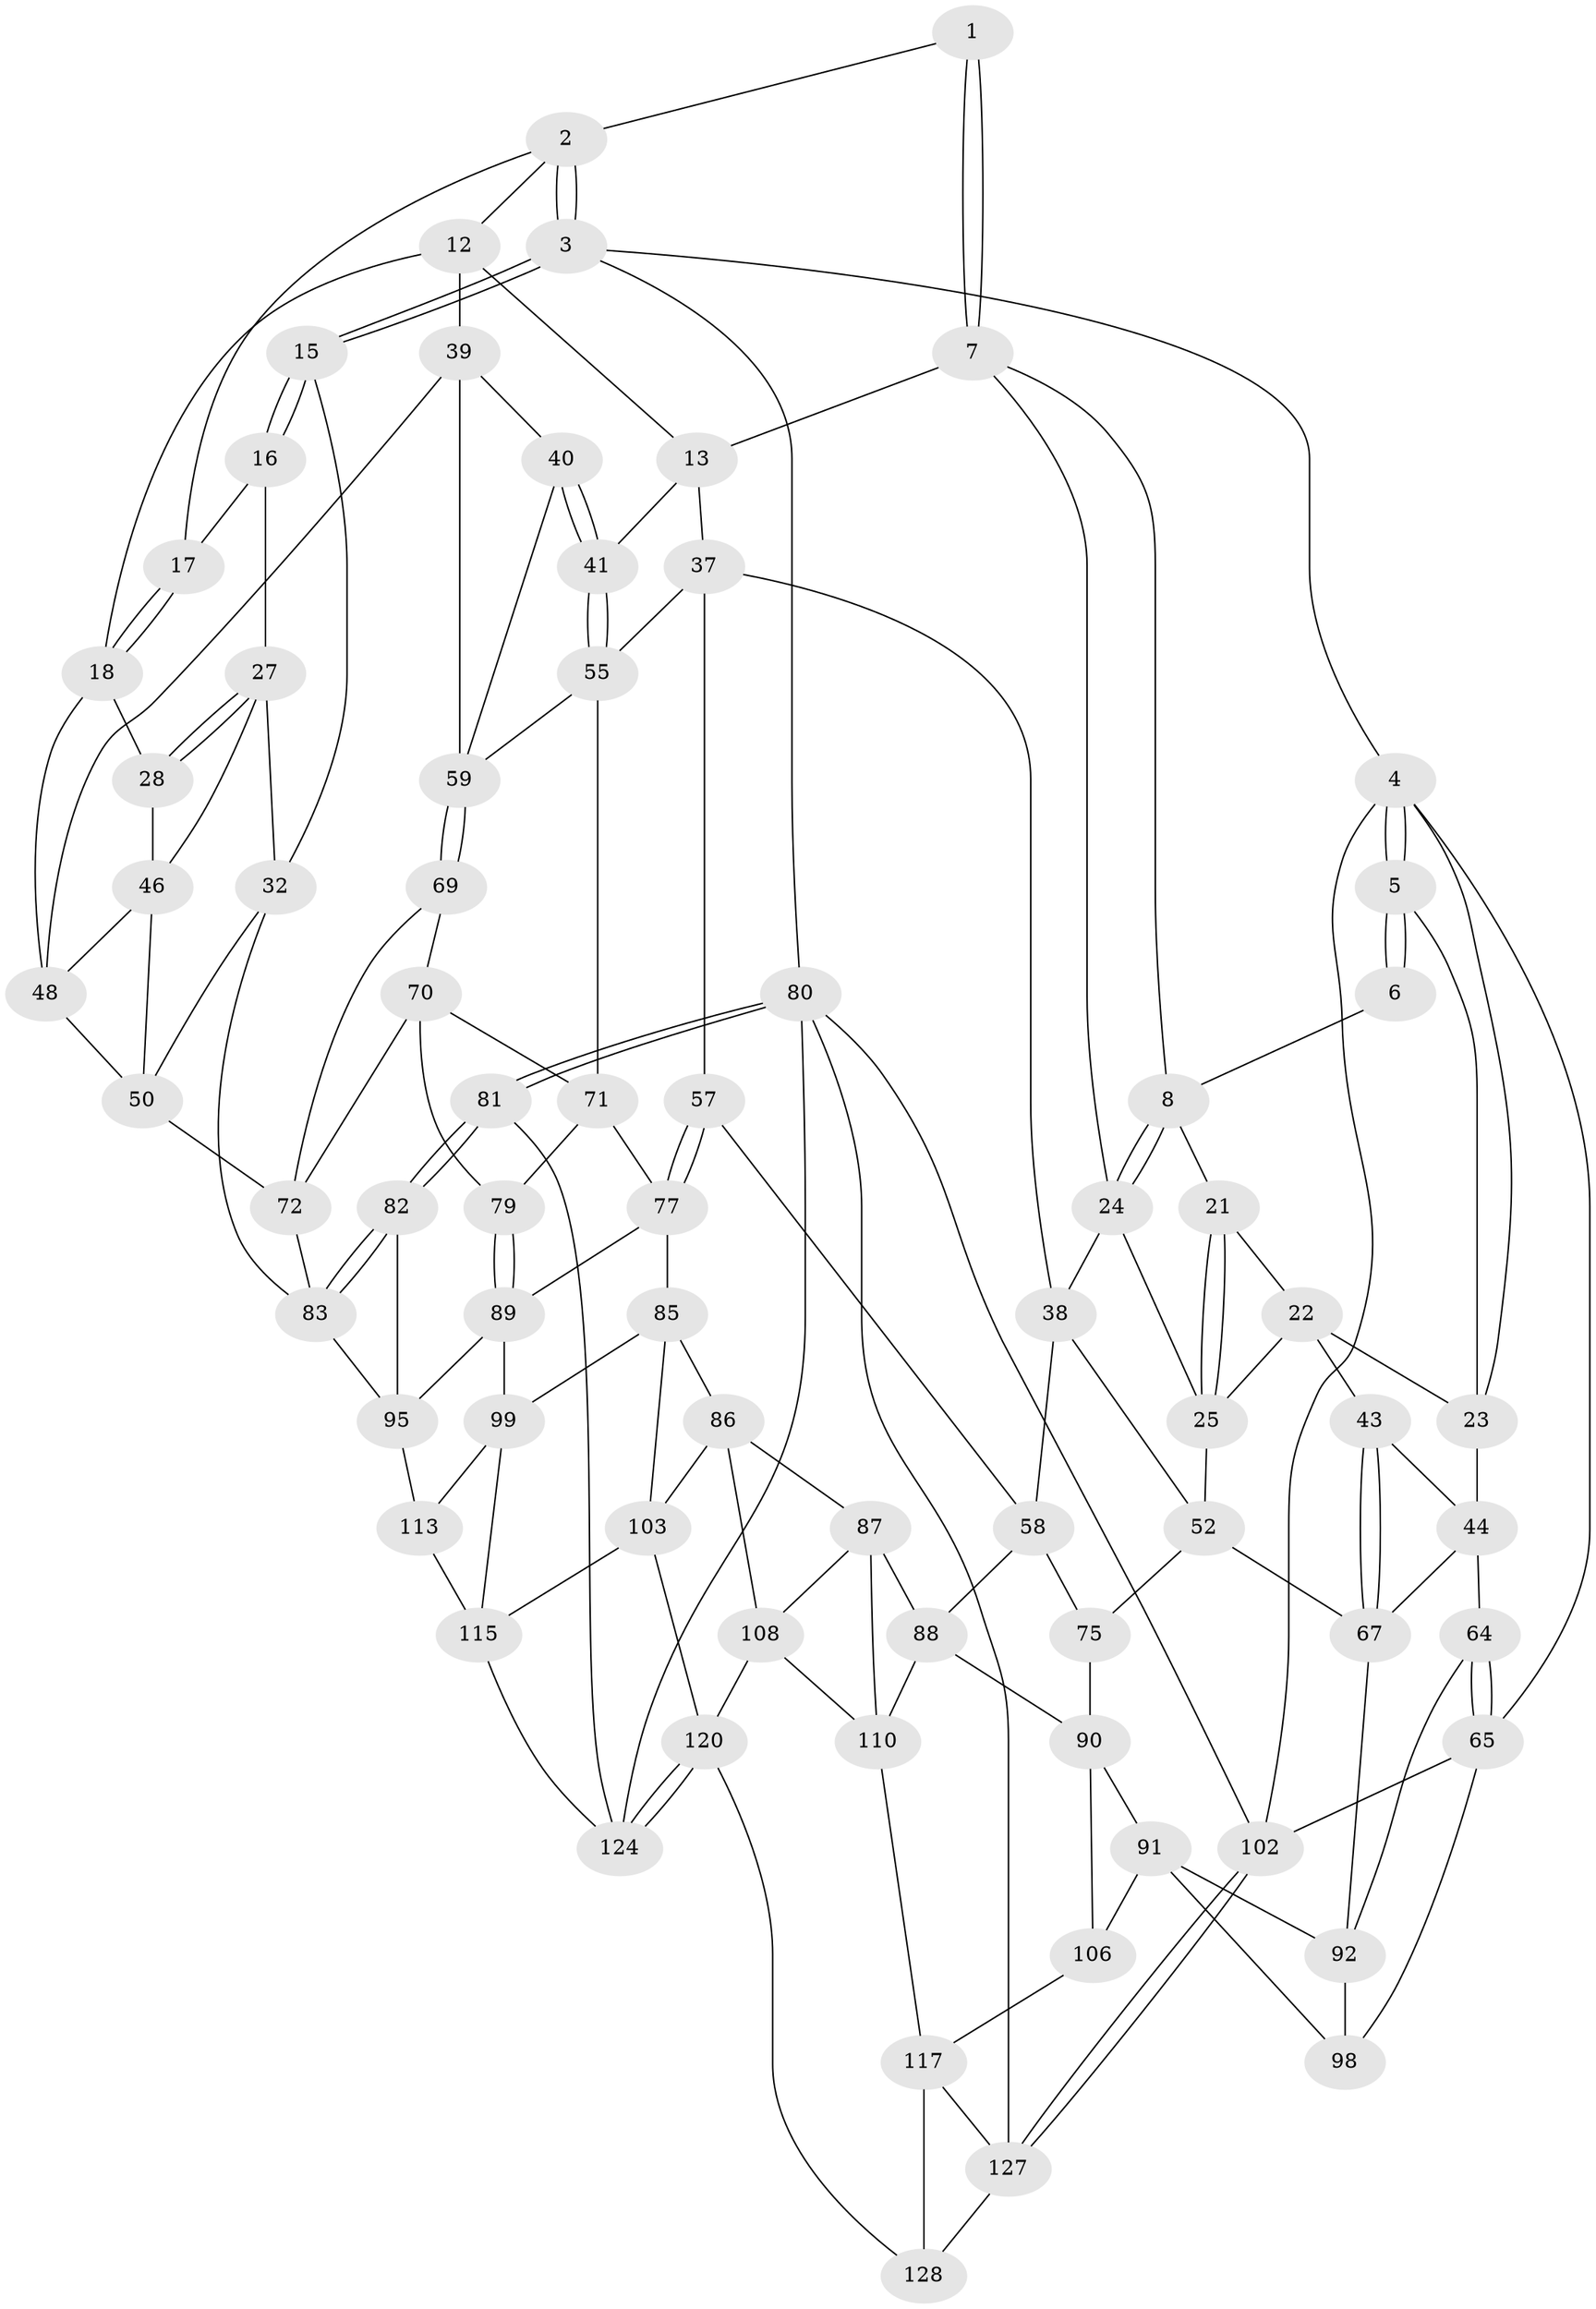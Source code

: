 // original degree distribution, {3: 0.015384615384615385, 4: 0.23076923076923078, 6: 0.2153846153846154, 5: 0.5384615384615384}
// Generated by graph-tools (version 1.1) at 2025/11/02/27/25 16:11:52]
// undirected, 74 vertices, 159 edges
graph export_dot {
graph [start="1"]
  node [color=gray90,style=filled];
  1 [pos="+0.5709967204451669+0"];
  2 [pos="+0.8873496799759595+0",super="+11"];
  3 [pos="+1+0"];
  4 [pos="+0+0",super="+35"];
  5 [pos="+0+0",super="+20"];
  6 [pos="+0.2777081352265023+0",super="+10"];
  7 [pos="+0.5376559308475749+0.09880007018921405",super="+14"];
  8 [pos="+0.3222419374088601+0.06841617132659503",super="+9"];
  12 [pos="+0.6609889708274639+0.1418245043130455",super="+19"];
  13 [pos="+0.5980073640017944+0.13830415607531868",super="+36"];
  15 [pos="+1+0",super="+30"];
  16 [pos="+0.8945219388715118+0.12897031967665237",super="+26"];
  17 [pos="+0.8551179543729235+0.07566113737102496"];
  18 [pos="+0.7599119289656344+0.24888753122955648",super="+29"];
  21 [pos="+0.23417422947767214+0.15938904795793662"];
  22 [pos="+0.20515200351876756+0.19661282136459687",super="+42"];
  23 [pos="+0.107084079892647+0.16204852741659664",super="+34"];
  24 [pos="+0.36488549774138934+0.22889154901779413",super="+33"];
  25 [pos="+0.35017489502976545+0.23980426253136033",super="+45"];
  27 [pos="+0.9062120918476921+0.15551708182786328",super="+31"];
  28 [pos="+0.8681044446449903+0.23294320201156998"];
  32 [pos="+1+0.14687053004155098",super="+49"];
  37 [pos="+0.5101835457854647+0.3053156990541625",super="+56"];
  38 [pos="+0.46053647067312053+0.29254040645417434",super="+51"];
  39 [pos="+0.7527354529401115+0.259233515336878",super="+54"];
  40 [pos="+0.7304462362553755+0.2873539735193747"];
  41 [pos="+0.6390150316231211+0.3191404751691504"];
  43 [pos="+0.2242293069839057+0.3160895446056956"];
  44 [pos="+0.1152764335918538+0.329181229519854",super="+63"];
  46 [pos="+0.9538809048095092+0.2623961249486199",super="+47"];
  48 [pos="+0.8852825509017529+0.32741776331511535",super="+53"];
  50 [pos="+1+0.449163528272922",super="+61"];
  52 [pos="+0.3438210892261803+0.3737523142963565",super="+66"];
  55 [pos="+0.6006014621808435+0.42189598958786945",super="+62"];
  57 [pos="+0.5848942952564318+0.44455537311842486"];
  58 [pos="+0.45117851285985805+0.46168019889637646",super="+74"];
  59 [pos="+0.8106562526394904+0.40341272252411625",super="+60"];
  64 [pos="+0+0.41333048409230483"];
  65 [pos="+0+0.40707179363696544",super="+101"];
  67 [pos="+0.22038439845685753+0.4804353998003571",super="+68"];
  69 [pos="+0.7899971178867584+0.42427257203714175"];
  70 [pos="+0.7646130973663022+0.4253223086773456",super="+78"];
  71 [pos="+0.7567729102846646+0.4240268407382885",super="+76"];
  72 [pos="+0.8652186500635327+0.5524373258170443",super="+73"];
  75 [pos="+0.34338697758212966+0.5474743909218456"];
  77 [pos="+0.5906010554888982+0.45373199310829077",super="+84"];
  79 [pos="+0.7529523019226744+0.5567183356460856"];
  80 [pos="+1+1",super="+130"];
  81 [pos="+1+1",super="+125"];
  82 [pos="+1+0.6752402609113939",super="+119"];
  83 [pos="+1+0.5896415466334092",super="+94"];
  85 [pos="+0.5980146525687008+0.5766467149746574",super="+100"];
  86 [pos="+0.5078385974704649+0.6041928132525892",super="+104"];
  87 [pos="+0.4105432885531006+0.5962172664117625",super="+109"];
  88 [pos="+0.3933215466453437+0.5854449207660077",super="+107"];
  89 [pos="+0.7350423760389657+0.5698666460001995",super="+96"];
  90 [pos="+0.214357105140782+0.6153119319767335",super="+105"];
  91 [pos="+0.18969346933120723+0.5880269808141179",super="+97"];
  92 [pos="+0.15268049473546763+0.5247677225921469",super="+93"];
  95 [pos="+0.8242956217153761+0.7121271560370408",super="+112"];
  98 [pos="+0+0.7872017711972482"];
  99 [pos="+0.6650947872329039+0.6990305706924413",super="+114"];
  102 [pos="+0+1"];
  103 [pos="+0.5876922154196148+0.7244949099946232",super="+116"];
  106 [pos="+0.18810868365779485+0.7468139019166337"];
  108 [pos="+0.5320326438704976+0.744504237758254",super="+122"];
  110 [pos="+0.40865262755348863+0.8293367071454352",super="+111"];
  113 [pos="+0.7381787103356243+0.8060927307329943"];
  115 [pos="+0.6552347641113276+0.7970044091328939",super="+123"];
  117 [pos="+0.3807321993139219+0.8631793240297799",super="+118"];
  120 [pos="+0.6166948012070145+0.9090624129054322",super="+121"];
  124 [pos="+0.6241304957764378+0.9175708431314245",super="+126"];
  127 [pos="+0.13104288950350906+1",super="+129"];
  128 [pos="+0.4576598141847831+0.9119735983587034"];
  1 -- 2;
  1 -- 7;
  1 -- 7;
  2 -- 3;
  2 -- 3;
  2 -- 17;
  2 -- 12;
  3 -- 4;
  3 -- 15;
  3 -- 15;
  3 -- 80;
  4 -- 5;
  4 -- 5;
  4 -- 102;
  4 -- 65;
  4 -- 23;
  5 -- 6;
  5 -- 6;
  5 -- 23;
  6 -- 8;
  7 -- 8;
  7 -- 24;
  7 -- 13;
  8 -- 24;
  8 -- 24;
  8 -- 21;
  12 -- 13;
  12 -- 18;
  12 -- 39;
  13 -- 41;
  13 -- 37;
  15 -- 16 [weight=2];
  15 -- 16;
  15 -- 32;
  16 -- 17;
  16 -- 27;
  17 -- 18;
  17 -- 18;
  18 -- 48;
  18 -- 28;
  21 -- 22;
  21 -- 25;
  21 -- 25;
  22 -- 23;
  22 -- 43;
  22 -- 25;
  23 -- 44;
  24 -- 25;
  24 -- 38;
  25 -- 52;
  27 -- 28;
  27 -- 28;
  27 -- 32;
  27 -- 46;
  28 -- 46;
  32 -- 50;
  32 -- 83;
  37 -- 38;
  37 -- 57;
  37 -- 55;
  38 -- 58;
  38 -- 52;
  39 -- 40;
  39 -- 59;
  39 -- 48;
  40 -- 41;
  40 -- 41;
  40 -- 59;
  41 -- 55;
  41 -- 55;
  43 -- 44;
  43 -- 67;
  43 -- 67;
  44 -- 64;
  44 -- 67;
  46 -- 48;
  46 -- 50;
  48 -- 50;
  50 -- 72;
  52 -- 67;
  52 -- 75;
  55 -- 59;
  55 -- 71;
  57 -- 58;
  57 -- 77;
  57 -- 77;
  58 -- 88;
  58 -- 75;
  59 -- 69;
  59 -- 69;
  64 -- 65;
  64 -- 65;
  64 -- 92;
  65 -- 98;
  65 -- 102;
  67 -- 92;
  69 -- 70;
  69 -- 72;
  70 -- 71;
  70 -- 79;
  70 -- 72;
  71 -- 77;
  71 -- 79;
  72 -- 83;
  75 -- 90;
  77 -- 89;
  77 -- 85;
  79 -- 89;
  79 -- 89;
  80 -- 81;
  80 -- 81;
  80 -- 102;
  80 -- 124;
  80 -- 127;
  81 -- 82 [weight=2];
  81 -- 82;
  81 -- 124;
  82 -- 83;
  82 -- 83;
  82 -- 95;
  83 -- 95;
  85 -- 86;
  85 -- 99;
  85 -- 103;
  86 -- 87;
  86 -- 108;
  86 -- 103;
  87 -- 88;
  87 -- 108;
  87 -- 110;
  88 -- 90;
  88 -- 110;
  89 -- 99;
  89 -- 95;
  90 -- 91;
  90 -- 106;
  91 -- 92;
  91 -- 98;
  91 -- 106;
  92 -- 98;
  95 -- 113;
  99 -- 115;
  99 -- 113;
  102 -- 127;
  102 -- 127;
  103 -- 120;
  103 -- 115;
  106 -- 117;
  108 -- 120;
  108 -- 110;
  110 -- 117;
  113 -- 115;
  115 -- 124;
  117 -- 128;
  117 -- 127;
  120 -- 124;
  120 -- 124;
  120 -- 128;
  127 -- 128;
}
